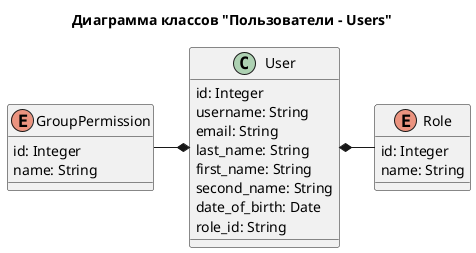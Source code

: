 @startuml Users

title "Диаграмма классов "Пользователи - Users""


enum Role {
    '
    id: Integer
    name: String
}

enum GroupPermission {
    '
    id: Integer
    name: String
}

class User {
    '
    id: Integer
    username: String
    email: String
    last_name: String
    first_name: String
    second_name: String
    date_of_birth: Date
    role_id: String
}


User *-right- Role
User *-left- GroupPermission

@enduml
